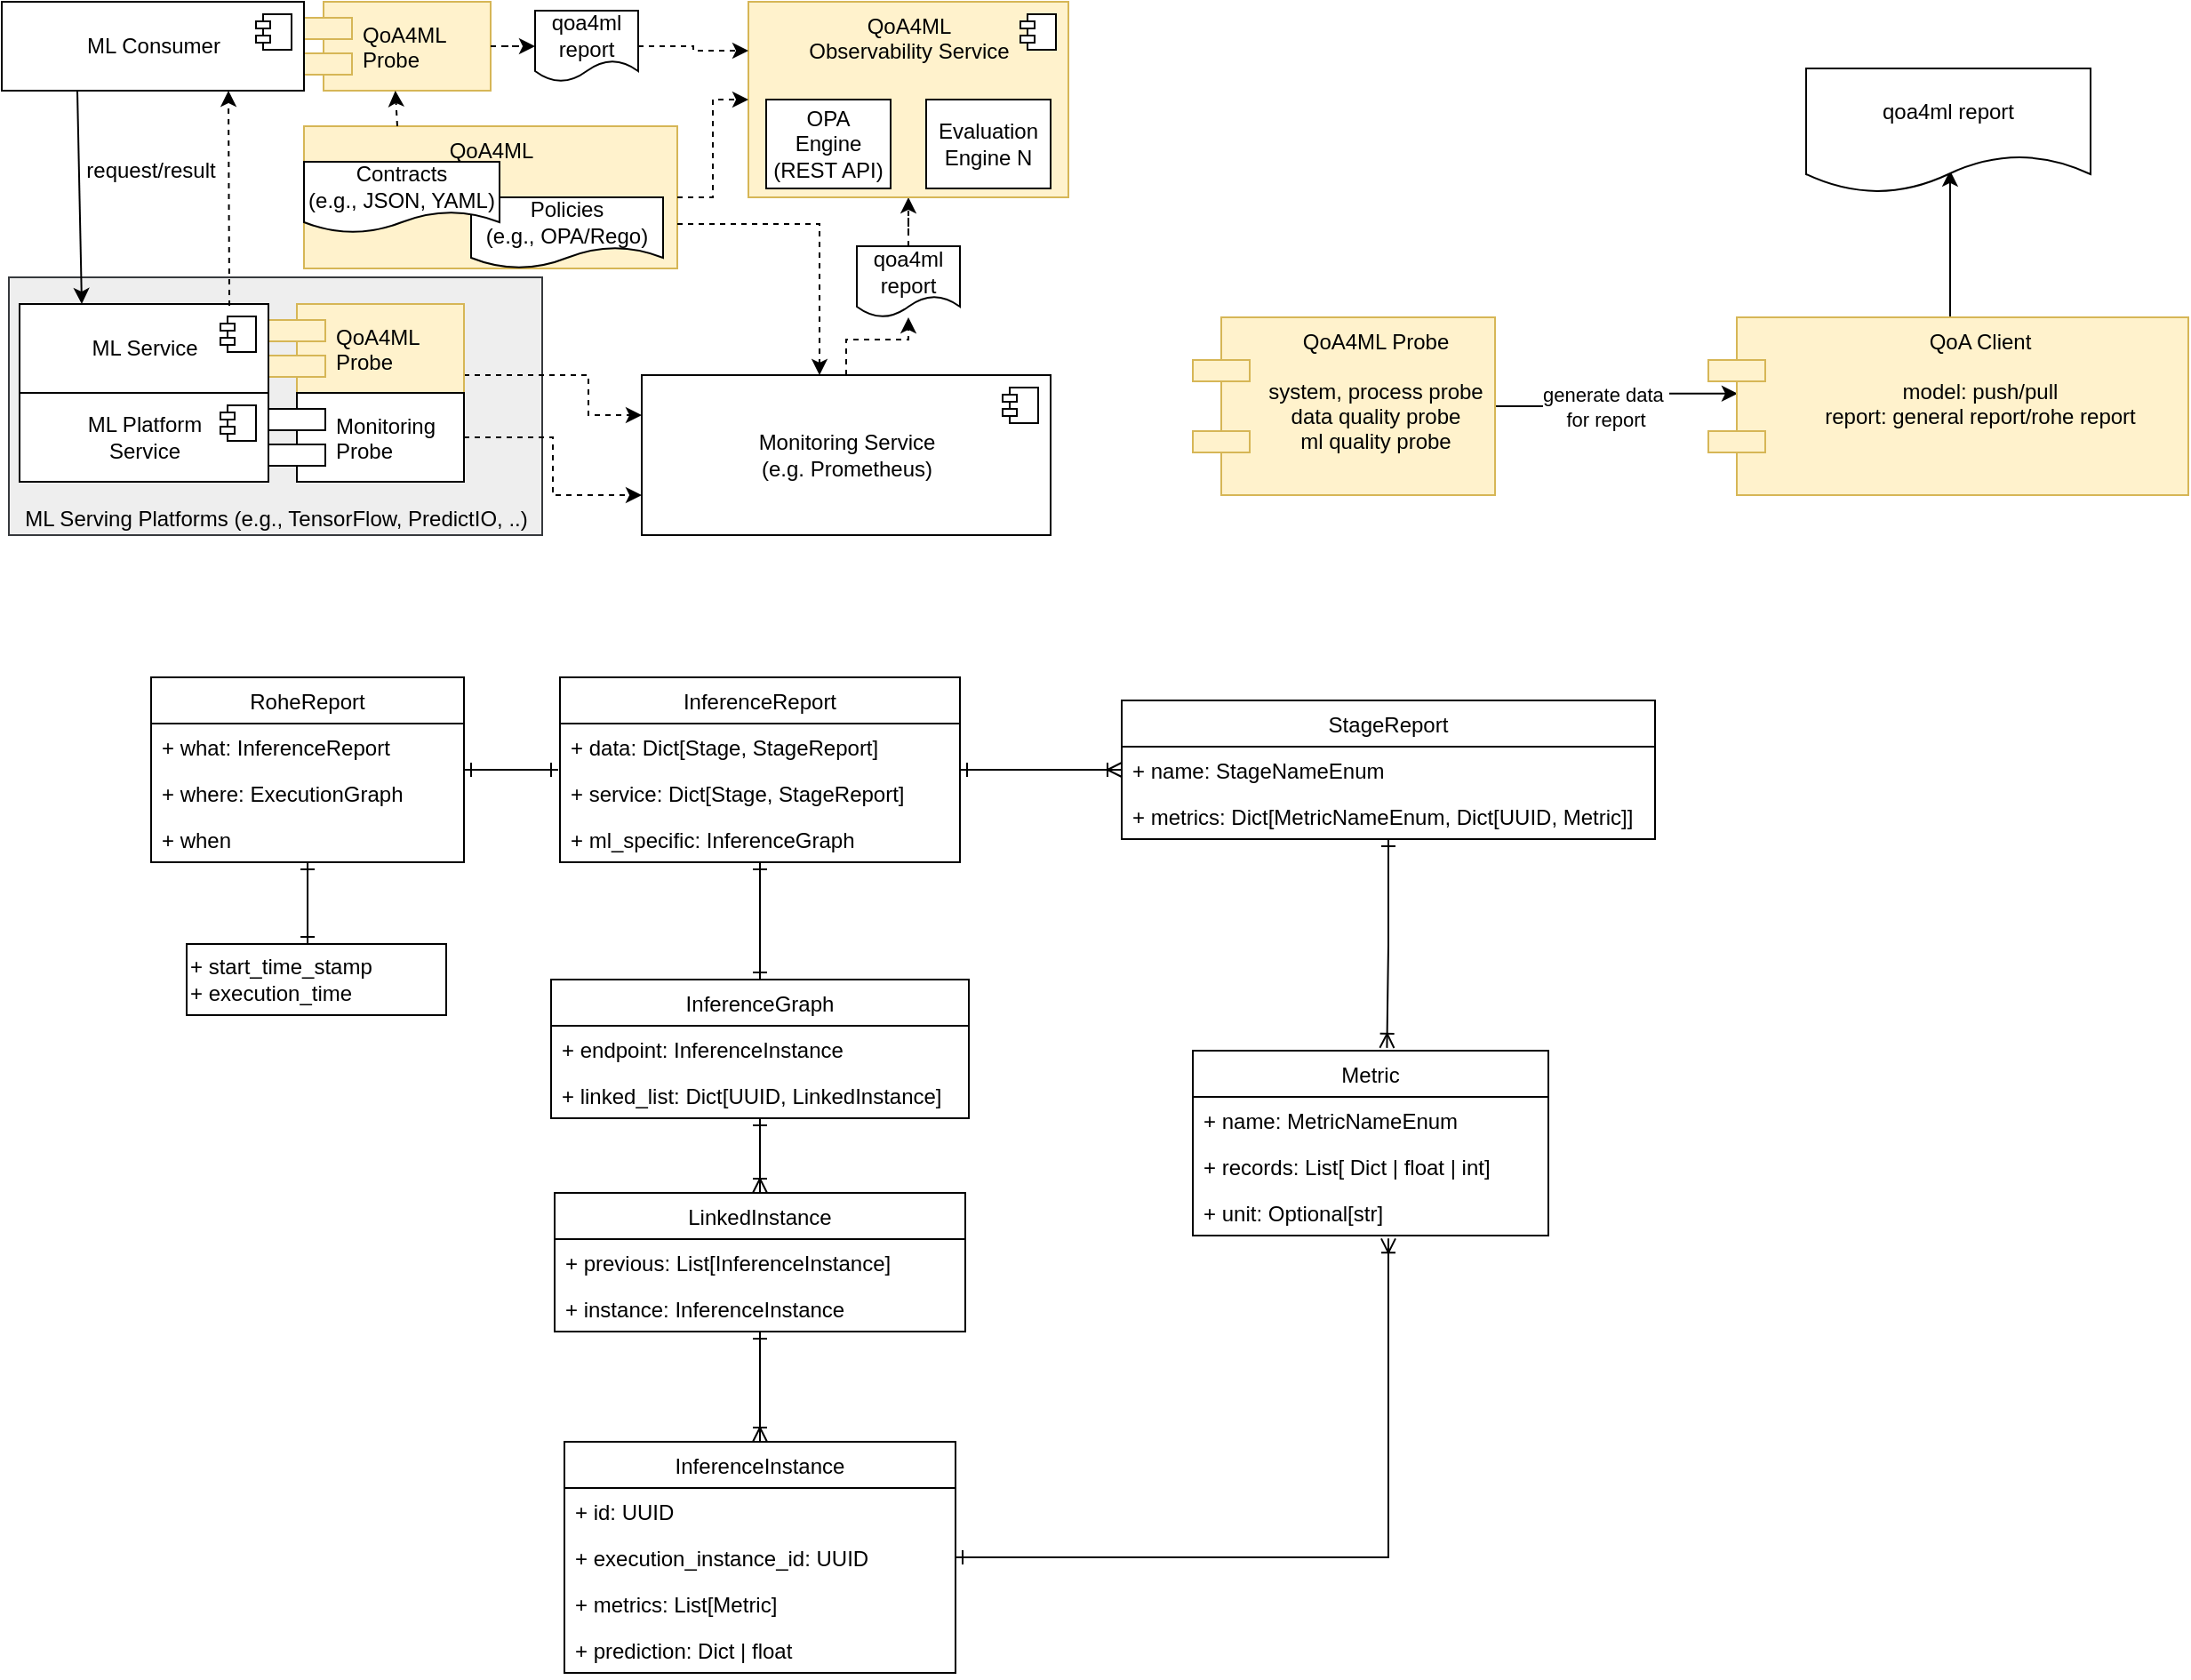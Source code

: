 <mxfile version="20.8.16" type="device"><diagram id="PRu7tKwBkt20-HZmovBO" name="overview"><mxGraphModel dx="2058" dy="1219" grid="1" gridSize="10" guides="1" tooltips="1" connect="1" arrows="1" fold="1" page="0" pageScale="1" pageWidth="850" pageHeight="1100" math="0" shadow="0"><root><mxCell id="0"/><mxCell id="1" parent="0"/><mxCell id="qkF7ThPgipbas69f0lUz-13" value="QoA4ML" style="html=1;fillColor=#fff2cc;strokeColor=#d6b656;labelPosition=center;verticalLabelPosition=middle;align=center;verticalAlign=top;" parent="1" vertex="1"><mxGeometry x="210" y="80" width="210" height="80" as="geometry"/></mxCell><mxCell id="R0m4ui9B9vOloKuUOJyF-7" value="&lt;span style=&quot;text-align: left&quot;&gt;ML Serving Platforms (e.g., TensorFlow, PredictIO, ..)&lt;/span&gt;" style="html=1;labelPosition=center;verticalLabelPosition=middle;align=center;verticalAlign=bottom;fillColor=#eeeeee;strokeColor=#36393d;" parent="1" vertex="1"><mxGeometry x="44" y="165" width="300" height="145" as="geometry"/></mxCell><mxCell id="qkF7ThPgipbas69f0lUz-9" style="edgeStyle=orthogonalEdgeStyle;rounded=0;orthogonalLoop=1;jettySize=auto;html=1;entryX=0;entryY=0.25;entryDx=0;entryDy=0;dashed=1;" parent="1" source="qkF7ThPgipbas69f0lUz-2" target="qkF7ThPgipbas69f0lUz-4" edge="1"><mxGeometry relative="1" as="geometry"><Array as="points"><mxPoint x="370" y="220"/><mxPoint x="370" y="243"/></Array></mxGeometry></mxCell><mxCell id="qkF7ThPgipbas69f0lUz-2" value="QoA4ML &#10;Probe" style="shape=component;align=left;spacingLeft=36;fillColor=#fff2cc;strokeColor=#d6b656;" parent="1" vertex="1"><mxGeometry x="190" y="180" width="110" height="50" as="geometry"/></mxCell><mxCell id="qkF7ThPgipbas69f0lUz-7" style="edgeStyle=orthogonalEdgeStyle;rounded=0;orthogonalLoop=1;jettySize=auto;html=1;dashed=1;" parent="1" source="qkF7ThPgipbas69f0lUz-13" target="qkF7ThPgipbas69f0lUz-4" edge="1"><mxGeometry relative="1" as="geometry"><Array as="points"><mxPoint x="500" y="135"/></Array></mxGeometry></mxCell><mxCell id="qkF7ThPgipbas69f0lUz-3" value="QoA4ML &#10;Probe" style="shape=component;align=left;spacingLeft=36;fillColor=#fff2cc;strokeColor=#d6b656;" parent="1" vertex="1"><mxGeometry x="205" y="10" width="110" height="50" as="geometry"/></mxCell><mxCell id="qkF7ThPgipbas69f0lUz-12" style="edgeStyle=orthogonalEdgeStyle;rounded=0;orthogonalLoop=1;jettySize=auto;html=1;dashed=1;" parent="1" source="R0m4ui9B9vOloKuUOJyF-12" target="qkF7ThPgipbas69f0lUz-10" edge="1"><mxGeometry relative="1" as="geometry"/></mxCell><mxCell id="qkF7ThPgipbas69f0lUz-4" value="Monitoring Service&lt;br&gt;(e.g. Prometheus)" style="html=1;" parent="1" vertex="1"><mxGeometry x="400" y="220" width="230" height="90" as="geometry"/></mxCell><mxCell id="qkF7ThPgipbas69f0lUz-5" value="" style="shape=component;jettyWidth=8;jettyHeight=4;" parent="qkF7ThPgipbas69f0lUz-4" vertex="1"><mxGeometry x="1" width="20" height="20" relative="1" as="geometry"><mxPoint x="-27" y="7" as="offset"/></mxGeometry></mxCell><mxCell id="qkF7ThPgipbas69f0lUz-8" style="edgeStyle=orthogonalEdgeStyle;rounded=0;orthogonalLoop=1;jettySize=auto;html=1;entryX=0;entryY=0.75;entryDx=0;entryDy=0;dashed=1;" parent="1" source="qkF7ThPgipbas69f0lUz-6" target="qkF7ThPgipbas69f0lUz-4" edge="1"><mxGeometry relative="1" as="geometry"/></mxCell><mxCell id="qkF7ThPgipbas69f0lUz-6" value="Monitoring &#10;Probe" style="shape=component;align=left;spacingLeft=36;" parent="1" vertex="1"><mxGeometry x="190" y="230" width="110" height="50" as="geometry"/></mxCell><mxCell id="qkF7ThPgipbas69f0lUz-10" value="QoA4ML &lt;br&gt;Observability Service" style="html=1;fillColor=#fff2cc;strokeColor=#d6b656;verticalAlign=top;" parent="1" vertex="1"><mxGeometry x="460" y="10" width="180" height="110" as="geometry"/></mxCell><mxCell id="qkF7ThPgipbas69f0lUz-11" value="" style="shape=component;jettyWidth=8;jettyHeight=4;" parent="qkF7ThPgipbas69f0lUz-10" vertex="1"><mxGeometry x="1" width="20" height="20" relative="1" as="geometry"><mxPoint x="-27" y="7" as="offset"/></mxGeometry></mxCell><mxCell id="KwbDHJwVT0OUUdgvXB9h-4" value="OPA &lt;br&gt;Engine (REST API)" style="rounded=0;whiteSpace=wrap;html=1;" parent="qkF7ThPgipbas69f0lUz-10" vertex="1"><mxGeometry x="10" y="55" width="70" height="50" as="geometry"/></mxCell><mxCell id="KwbDHJwVT0OUUdgvXB9h-2" value="Evaluation Engine N" style="rounded=0;whiteSpace=wrap;html=1;" parent="qkF7ThPgipbas69f0lUz-10" vertex="1"><mxGeometry x="100" y="55" width="70" height="50" as="geometry"/></mxCell><mxCell id="qkF7ThPgipbas69f0lUz-14" style="edgeStyle=orthogonalEdgeStyle;rounded=0;orthogonalLoop=1;jettySize=auto;html=1;dashed=1;" parent="1" source="qkF7ThPgipbas69f0lUz-13" target="qkF7ThPgipbas69f0lUz-10" edge="1"><mxGeometry relative="1" as="geometry"/></mxCell><mxCell id="qkF7ThPgipbas69f0lUz-15" value="ML Service" style="html=1;" parent="1" vertex="1"><mxGeometry x="50" y="180" width="140" height="50" as="geometry"/></mxCell><mxCell id="qkF7ThPgipbas69f0lUz-16" value="" style="shape=component;jettyWidth=8;jettyHeight=4;" parent="qkF7ThPgipbas69f0lUz-15" vertex="1"><mxGeometry x="1" width="20" height="20" relative="1" as="geometry"><mxPoint x="-27" y="7" as="offset"/></mxGeometry></mxCell><mxCell id="KwbDHJwVT0OUUdgvXB9h-3" value="Policies&lt;br&gt;(e.g., OPA/Rego)" style="shape=document;whiteSpace=wrap;html=1;boundedLbl=1;" parent="1" vertex="1"><mxGeometry x="304" y="120" width="108" height="40" as="geometry"/></mxCell><mxCell id="R0m4ui9B9vOloKuUOJyF-5" style="rounded=0;orthogonalLoop=1;jettySize=auto;html=1;exitX=0.25;exitY=1;exitDx=0;exitDy=0;entryX=0.25;entryY=0;entryDx=0;entryDy=0;" parent="1" source="R0m4ui9B9vOloKuUOJyF-1" target="qkF7ThPgipbas69f0lUz-15" edge="1"><mxGeometry relative="1" as="geometry"/></mxCell><mxCell id="R0m4ui9B9vOloKuUOJyF-1" value="ML Consumer" style="html=1;" parent="1" vertex="1"><mxGeometry x="40" y="10" width="170" height="50" as="geometry"/></mxCell><mxCell id="R0m4ui9B9vOloKuUOJyF-2" value="" style="shape=component;jettyWidth=8;jettyHeight=4;" parent="R0m4ui9B9vOloKuUOJyF-1" vertex="1"><mxGeometry x="1" width="20" height="20" relative="1" as="geometry"><mxPoint x="-27" y="7" as="offset"/></mxGeometry></mxCell><mxCell id="R0m4ui9B9vOloKuUOJyF-3" value="ML Platform&lt;br&gt;Service" style="html=1;" parent="1" vertex="1"><mxGeometry x="50" y="230" width="140" height="50" as="geometry"/></mxCell><mxCell id="R0m4ui9B9vOloKuUOJyF-4" value="" style="shape=component;jettyWidth=8;jettyHeight=4;" parent="R0m4ui9B9vOloKuUOJyF-3" vertex="1"><mxGeometry x="1" width="20" height="20" relative="1" as="geometry"><mxPoint x="-27" y="7" as="offset"/></mxGeometry></mxCell><mxCell id="R0m4ui9B9vOloKuUOJyF-6" value="" style="endArrow=classic;html=1;exitX=0.843;exitY=0.02;exitDx=0;exitDy=0;dashed=1;entryX=0.75;entryY=1;entryDx=0;entryDy=0;exitPerimeter=0;" parent="1" source="qkF7ThPgipbas69f0lUz-15" target="R0m4ui9B9vOloKuUOJyF-1" edge="1"><mxGeometry width="50" height="50" relative="1" as="geometry"><mxPoint x="190" y="470" as="sourcePoint"/><mxPoint x="240" y="420" as="targetPoint"/></mxGeometry></mxCell><mxCell id="R0m4ui9B9vOloKuUOJyF-8" value="request/result" style="text;html=1;strokeColor=none;fillColor=none;align=center;verticalAlign=middle;whiteSpace=wrap;rounded=0;" parent="1" vertex="1"><mxGeometry x="104" y="95" width="40" height="20" as="geometry"/></mxCell><mxCell id="R0m4ui9B9vOloKuUOJyF-9" style="edgeStyle=orthogonalEdgeStyle;rounded=0;orthogonalLoop=1;jettySize=auto;html=1;dashed=1;exitX=1;exitY=0.5;exitDx=0;exitDy=0;entryX=0;entryY=0.25;entryDx=0;entryDy=0;" parent="1" source="KwbDHJwVT0OUUdgvXB9h-5" target="qkF7ThPgipbas69f0lUz-10" edge="1"><mxGeometry relative="1" as="geometry"><mxPoint x="249" y="60" as="sourcePoint"/><mxPoint x="450" y="220" as="targetPoint"/><Array as="points"/></mxGeometry></mxCell><mxCell id="KwbDHJwVT0OUUdgvXB9h-5" value="qoa4ml report" style="shape=document;whiteSpace=wrap;html=1;boundedLbl=1;" parent="1" vertex="1"><mxGeometry x="340" y="15" width="58" height="40" as="geometry"/></mxCell><mxCell id="R0m4ui9B9vOloKuUOJyF-10" style="edgeStyle=orthogonalEdgeStyle;rounded=0;orthogonalLoop=1;jettySize=auto;html=1;dashed=1;exitX=1;exitY=0.5;exitDx=0;exitDy=0;" parent="1" source="qkF7ThPgipbas69f0lUz-3" target="KwbDHJwVT0OUUdgvXB9h-5" edge="1"><mxGeometry relative="1" as="geometry"><mxPoint x="304" y="35" as="sourcePoint"/><mxPoint x="450" y="220" as="targetPoint"/><Array as="points"/></mxGeometry></mxCell><mxCell id="R0m4ui9B9vOloKuUOJyF-11" style="rounded=0;orthogonalLoop=1;jettySize=auto;html=1;dashed=1;exitX=0.25;exitY=0;exitDx=0;exitDy=0;" parent="1" source="qkF7ThPgipbas69f0lUz-13" target="qkF7ThPgipbas69f0lUz-3" edge="1"><mxGeometry relative="1" as="geometry"><mxPoint x="430" y="125" as="sourcePoint"/><mxPoint x="470" y="75" as="targetPoint"/></mxGeometry></mxCell><mxCell id="KwbDHJwVT0OUUdgvXB9h-1" value="Contracts&lt;br&gt;(e.g., JSON, YAML)" style="shape=document;whiteSpace=wrap;html=1;boundedLbl=1;" parent="1" vertex="1"><mxGeometry x="210" y="100" width="110" height="40" as="geometry"/></mxCell><mxCell id="R0m4ui9B9vOloKuUOJyF-12" value="qoa4ml report" style="shape=document;whiteSpace=wrap;html=1;boundedLbl=1;" parent="1" vertex="1"><mxGeometry x="521" y="147.5" width="58" height="40" as="geometry"/></mxCell><mxCell id="R0m4ui9B9vOloKuUOJyF-13" style="edgeStyle=orthogonalEdgeStyle;rounded=0;orthogonalLoop=1;jettySize=auto;html=1;dashed=1;" parent="1" source="qkF7ThPgipbas69f0lUz-4" target="R0m4ui9B9vOloKuUOJyF-12" edge="1"><mxGeometry relative="1" as="geometry"><mxPoint x="515" y="220" as="sourcePoint"/><mxPoint x="550" y="120" as="targetPoint"/></mxGeometry></mxCell><mxCell id="iKkV2XQGqfNoTSbrjuNS-26" style="edgeStyle=orthogonalEdgeStyle;rounded=0;orthogonalLoop=1;jettySize=auto;html=1;entryX=-0.006;entryY=0.974;entryDx=0;entryDy=0;entryPerimeter=0;endArrow=ERone;endFill=0;startArrow=ERone;startFill=0;" parent="1" source="iKkV2XQGqfNoTSbrjuNS-14" target="iKkV2XQGqfNoTSbrjuNS-19" edge="1"><mxGeometry relative="1" as="geometry"><mxPoint x="350" y="442.0" as="targetPoint"/><Array as="points"><mxPoint x="353" y="442"/><mxPoint x="404" y="441"/></Array></mxGeometry></mxCell><mxCell id="iKkV2XQGqfNoTSbrjuNS-28" style="edgeStyle=orthogonalEdgeStyle;rounded=0;orthogonalLoop=1;jettySize=auto;html=1;entryX=0.466;entryY=0;entryDx=0;entryDy=0;entryPerimeter=0;endArrow=ERone;endFill=0;startArrow=ERone;startFill=0;" parent="1" source="iKkV2XQGqfNoTSbrjuNS-14" target="iKkV2XQGqfNoTSbrjuNS-27" edge="1"><mxGeometry relative="1" as="geometry"/></mxCell><mxCell id="iKkV2XQGqfNoTSbrjuNS-14" value="RoheReport" style="swimlane;fontStyle=0;childLayout=stackLayout;horizontal=1;startSize=26;fillColor=none;horizontalStack=0;resizeParent=1;resizeParentMax=0;resizeLast=0;collapsible=1;marginBottom=0;" parent="1" vertex="1"><mxGeometry x="124" y="390" width="176" height="104" as="geometry"/></mxCell><mxCell id="iKkV2XQGqfNoTSbrjuNS-15" value="+ what: InferenceReport   " style="text;strokeColor=none;fillColor=none;align=left;verticalAlign=top;spacingLeft=4;spacingRight=4;overflow=hidden;rotatable=0;points=[[0,0.5],[1,0.5]];portConstraint=eastwest;" parent="iKkV2XQGqfNoTSbrjuNS-14" vertex="1"><mxGeometry y="26" width="176" height="26" as="geometry"/></mxCell><mxCell id="iKkV2XQGqfNoTSbrjuNS-16" value="+ where: ExecutionGraph" style="text;strokeColor=none;fillColor=none;align=left;verticalAlign=top;spacingLeft=4;spacingRight=4;overflow=hidden;rotatable=0;points=[[0,0.5],[1,0.5]];portConstraint=eastwest;" parent="iKkV2XQGqfNoTSbrjuNS-14" vertex="1"><mxGeometry y="52" width="176" height="26" as="geometry"/></mxCell><mxCell id="iKkV2XQGqfNoTSbrjuNS-17" value="+ when" style="text;strokeColor=none;fillColor=none;align=left;verticalAlign=top;spacingLeft=4;spacingRight=4;overflow=hidden;rotatable=0;points=[[0,0.5],[1,0.5]];portConstraint=eastwest;" parent="iKkV2XQGqfNoTSbrjuNS-14" vertex="1"><mxGeometry y="78" width="176" height="26" as="geometry"/></mxCell><mxCell id="iKkV2XQGqfNoTSbrjuNS-29" style="edgeStyle=orthogonalEdgeStyle;rounded=0;orthogonalLoop=1;jettySize=auto;html=1;entryX=0.5;entryY=0;entryDx=0;entryDy=0;startArrow=ERone;startFill=0;endArrow=ERone;endFill=0;" parent="1" source="iKkV2XQGqfNoTSbrjuNS-18" target="iKkV2XQGqfNoTSbrjuNS-22" edge="1"><mxGeometry relative="1" as="geometry"/></mxCell><mxCell id="iKkV2XQGqfNoTSbrjuNS-49" style="edgeStyle=orthogonalEdgeStyle;rounded=0;orthogonalLoop=1;jettySize=auto;html=1;entryX=0;entryY=0.5;entryDx=0;entryDy=0;startArrow=ERone;startFill=0;endArrow=ERoneToMany;endFill=0;" parent="1" source="iKkV2XQGqfNoTSbrjuNS-18" target="iKkV2XQGqfNoTSbrjuNS-45" edge="1"><mxGeometry relative="1" as="geometry"/></mxCell><mxCell id="iKkV2XQGqfNoTSbrjuNS-18" value="InferenceReport" style="swimlane;fontStyle=0;childLayout=stackLayout;horizontal=1;startSize=26;fillColor=none;horizontalStack=0;resizeParent=1;resizeParentMax=0;resizeLast=0;collapsible=1;marginBottom=0;" parent="1" vertex="1"><mxGeometry x="354" y="390" width="225" height="104" as="geometry"/></mxCell><mxCell id="iKkV2XQGqfNoTSbrjuNS-19" value="+ data: Dict[Stage, StageReport]    " style="text;strokeColor=none;fillColor=none;align=left;verticalAlign=top;spacingLeft=4;spacingRight=4;overflow=hidden;rotatable=0;points=[[0,0.5],[1,0.5]];portConstraint=eastwest;" parent="iKkV2XQGqfNoTSbrjuNS-18" vertex="1"><mxGeometry y="26" width="225" height="26" as="geometry"/></mxCell><mxCell id="iKkV2XQGqfNoTSbrjuNS-20" value="+ service: Dict[Stage, StageReport]" style="text;strokeColor=none;fillColor=none;align=left;verticalAlign=top;spacingLeft=4;spacingRight=4;overflow=hidden;rotatable=0;points=[[0,0.5],[1,0.5]];portConstraint=eastwest;" parent="iKkV2XQGqfNoTSbrjuNS-18" vertex="1"><mxGeometry y="52" width="225" height="26" as="geometry"/></mxCell><mxCell id="iKkV2XQGqfNoTSbrjuNS-21" value="+ ml_specific: InferenceGraph" style="text;strokeColor=none;fillColor=none;align=left;verticalAlign=top;spacingLeft=4;spacingRight=4;overflow=hidden;rotatable=0;points=[[0,0.5],[1,0.5]];portConstraint=eastwest;" parent="iKkV2XQGqfNoTSbrjuNS-18" vertex="1"><mxGeometry y="78" width="225" height="26" as="geometry"/></mxCell><mxCell id="iKkV2XQGqfNoTSbrjuNS-37" style="edgeStyle=orthogonalEdgeStyle;rounded=0;orthogonalLoop=1;jettySize=auto;html=1;entryX=0.5;entryY=0;entryDx=0;entryDy=0;startArrow=ERone;startFill=0;endArrow=ERoneToMany;endFill=0;" parent="1" source="iKkV2XQGqfNoTSbrjuNS-22" target="iKkV2XQGqfNoTSbrjuNS-33" edge="1"><mxGeometry relative="1" as="geometry"/></mxCell><mxCell id="iKkV2XQGqfNoTSbrjuNS-22" value="InferenceGraph" style="swimlane;fontStyle=0;childLayout=stackLayout;horizontal=1;startSize=26;fillColor=none;horizontalStack=0;resizeParent=1;resizeParentMax=0;resizeLast=0;collapsible=1;marginBottom=0;" parent="1" vertex="1"><mxGeometry x="349" y="560" width="235" height="78" as="geometry"/></mxCell><mxCell id="iKkV2XQGqfNoTSbrjuNS-23" value="+ endpoint: InferenceInstance    " style="text;strokeColor=none;fillColor=none;align=left;verticalAlign=top;spacingLeft=4;spacingRight=4;overflow=hidden;rotatable=0;points=[[0,0.5],[1,0.5]];portConstraint=eastwest;" parent="iKkV2XQGqfNoTSbrjuNS-22" vertex="1"><mxGeometry y="26" width="235" height="26" as="geometry"/></mxCell><mxCell id="iKkV2XQGqfNoTSbrjuNS-25" value="+ linked_list: Dict[UUID, LinkedInstance]" style="text;strokeColor=none;fillColor=none;align=left;verticalAlign=top;spacingLeft=4;spacingRight=4;overflow=hidden;rotatable=0;points=[[0,0.5],[1,0.5]];portConstraint=eastwest;" parent="iKkV2XQGqfNoTSbrjuNS-22" vertex="1"><mxGeometry y="52" width="235" height="26" as="geometry"/></mxCell><mxCell id="iKkV2XQGqfNoTSbrjuNS-27" value="&lt;div style=&quot;&quot;&gt;&lt;span style=&quot;background-color: initial;&quot;&gt;+ start_time_stamp&lt;/span&gt;&lt;/div&gt;&lt;div style=&quot;&quot;&gt;&lt;span style=&quot;background-color: initial;&quot;&gt;+ execution_time&lt;/span&gt;&lt;/div&gt;" style="html=1;align=left;" parent="1" vertex="1"><mxGeometry x="144" y="540" width="146" height="40" as="geometry"/></mxCell><mxCell id="iKkV2XQGqfNoTSbrjuNS-43" style="edgeStyle=orthogonalEdgeStyle;rounded=0;orthogonalLoop=1;jettySize=auto;html=1;entryX=0.5;entryY=0;entryDx=0;entryDy=0;startArrow=ERone;startFill=0;endArrow=ERoneToMany;endFill=0;" parent="1" source="iKkV2XQGqfNoTSbrjuNS-33" target="iKkV2XQGqfNoTSbrjuNS-38" edge="1"><mxGeometry relative="1" as="geometry"/></mxCell><mxCell id="iKkV2XQGqfNoTSbrjuNS-33" value="LinkedInstance" style="swimlane;fontStyle=0;childLayout=stackLayout;horizontal=1;startSize=26;fillColor=none;horizontalStack=0;resizeParent=1;resizeParentMax=0;resizeLast=0;collapsible=1;marginBottom=0;" parent="1" vertex="1"><mxGeometry x="351" y="680" width="231" height="78" as="geometry"/></mxCell><mxCell id="iKkV2XQGqfNoTSbrjuNS-34" value="+ previous: List[InferenceInstance]" style="text;strokeColor=none;fillColor=none;align=left;verticalAlign=top;spacingLeft=4;spacingRight=4;overflow=hidden;rotatable=0;points=[[0,0.5],[1,0.5]];portConstraint=eastwest;" parent="iKkV2XQGqfNoTSbrjuNS-33" vertex="1"><mxGeometry y="26" width="231" height="26" as="geometry"/></mxCell><mxCell id="iKkV2XQGqfNoTSbrjuNS-35" value="+ instance: InferenceInstance" style="text;strokeColor=none;fillColor=none;align=left;verticalAlign=top;spacingLeft=4;spacingRight=4;overflow=hidden;rotatable=0;points=[[0,0.5],[1,0.5]];portConstraint=eastwest;" parent="iKkV2XQGqfNoTSbrjuNS-33" vertex="1"><mxGeometry y="52" width="231" height="26" as="geometry"/></mxCell><mxCell id="iKkV2XQGqfNoTSbrjuNS-38" value="InferenceInstance" style="swimlane;fontStyle=0;childLayout=stackLayout;horizontal=1;startSize=26;fillColor=none;horizontalStack=0;resizeParent=1;resizeParentMax=0;resizeLast=0;collapsible=1;marginBottom=0;" parent="1" vertex="1"><mxGeometry x="356.5" y="820" width="220" height="130" as="geometry"/></mxCell><mxCell id="iKkV2XQGqfNoTSbrjuNS-39" value="+ id: UUID    " style="text;strokeColor=none;fillColor=none;align=left;verticalAlign=top;spacingLeft=4;spacingRight=4;overflow=hidden;rotatable=0;points=[[0,0.5],[1,0.5]];portConstraint=eastwest;" parent="iKkV2XQGqfNoTSbrjuNS-38" vertex="1"><mxGeometry y="26" width="220" height="26" as="geometry"/></mxCell><mxCell id="iKkV2XQGqfNoTSbrjuNS-40" value="+ execution_instance_id: UUID" style="text;strokeColor=none;fillColor=none;align=left;verticalAlign=top;spacingLeft=4;spacingRight=4;overflow=hidden;rotatable=0;points=[[0,0.5],[1,0.5]];portConstraint=eastwest;" parent="iKkV2XQGqfNoTSbrjuNS-38" vertex="1"><mxGeometry y="52" width="220" height="26" as="geometry"/></mxCell><mxCell id="iKkV2XQGqfNoTSbrjuNS-41" value="+ metrics: List[Metric]" style="text;strokeColor=none;fillColor=none;align=left;verticalAlign=top;spacingLeft=4;spacingRight=4;overflow=hidden;rotatable=0;points=[[0,0.5],[1,0.5]];portConstraint=eastwest;" parent="iKkV2XQGqfNoTSbrjuNS-38" vertex="1"><mxGeometry y="78" width="220" height="26" as="geometry"/></mxCell><mxCell id="iKkV2XQGqfNoTSbrjuNS-42" value="+ prediction: Dict | float" style="text;strokeColor=none;fillColor=none;align=left;verticalAlign=top;spacingLeft=4;spacingRight=4;overflow=hidden;rotatable=0;points=[[0,0.5],[1,0.5]];portConstraint=eastwest;" parent="iKkV2XQGqfNoTSbrjuNS-38" vertex="1"><mxGeometry y="104" width="220" height="26" as="geometry"/></mxCell><mxCell id="iKkV2XQGqfNoTSbrjuNS-59" style="edgeStyle=orthogonalEdgeStyle;rounded=0;orthogonalLoop=1;jettySize=auto;html=1;entryX=0.546;entryY=-0.015;entryDx=0;entryDy=0;entryPerimeter=0;startArrow=ERone;startFill=0;endArrow=ERoneToMany;endFill=0;" parent="1" source="iKkV2XQGqfNoTSbrjuNS-44" target="iKkV2XQGqfNoTSbrjuNS-54" edge="1"><mxGeometry relative="1" as="geometry"/></mxCell><mxCell id="iKkV2XQGqfNoTSbrjuNS-44" value="StageReport" style="swimlane;fontStyle=0;childLayout=stackLayout;horizontal=1;startSize=26;fillColor=none;horizontalStack=0;resizeParent=1;resizeParentMax=0;resizeLast=0;collapsible=1;marginBottom=0;" parent="1" vertex="1"><mxGeometry x="670" y="403" width="300" height="78" as="geometry"/></mxCell><mxCell id="iKkV2XQGqfNoTSbrjuNS-45" value="+ name: StageNameEnum" style="text;strokeColor=none;fillColor=none;align=left;verticalAlign=top;spacingLeft=4;spacingRight=4;overflow=hidden;rotatable=0;points=[[0,0.5],[1,0.5]];portConstraint=eastwest;" parent="iKkV2XQGqfNoTSbrjuNS-44" vertex="1"><mxGeometry y="26" width="300" height="26" as="geometry"/></mxCell><mxCell id="iKkV2XQGqfNoTSbrjuNS-46" value="+ metrics: Dict[MetricNameEnum, Dict[UUID, Metric]]" style="text;strokeColor=none;fillColor=none;align=left;verticalAlign=top;spacingLeft=4;spacingRight=4;overflow=hidden;rotatable=0;points=[[0,0.5],[1,0.5]];portConstraint=eastwest;" parent="iKkV2XQGqfNoTSbrjuNS-44" vertex="1"><mxGeometry y="52" width="300" height="26" as="geometry"/></mxCell><mxCell id="iKkV2XQGqfNoTSbrjuNS-54" value="Metric" style="swimlane;fontStyle=0;childLayout=stackLayout;horizontal=1;startSize=26;fillColor=none;horizontalStack=0;resizeParent=1;resizeParentMax=0;resizeLast=0;collapsible=1;marginBottom=0;" parent="1" vertex="1"><mxGeometry x="710" y="600" width="200" height="104" as="geometry"/></mxCell><mxCell id="iKkV2XQGqfNoTSbrjuNS-55" value="+ name: MetricNameEnum" style="text;strokeColor=none;fillColor=none;align=left;verticalAlign=top;spacingLeft=4;spacingRight=4;overflow=hidden;rotatable=0;points=[[0,0.5],[1,0.5]];portConstraint=eastwest;" parent="iKkV2XQGqfNoTSbrjuNS-54" vertex="1"><mxGeometry y="26" width="200" height="26" as="geometry"/></mxCell><mxCell id="iKkV2XQGqfNoTSbrjuNS-56" value="+ records: List[ Dict | float | int]" style="text;strokeColor=none;fillColor=none;align=left;verticalAlign=top;spacingLeft=4;spacingRight=4;overflow=hidden;rotatable=0;points=[[0,0.5],[1,0.5]];portConstraint=eastwest;" parent="iKkV2XQGqfNoTSbrjuNS-54" vertex="1"><mxGeometry y="52" width="200" height="26" as="geometry"/></mxCell><mxCell id="iKkV2XQGqfNoTSbrjuNS-57" value="+ unit: Optional[str]" style="text;strokeColor=none;fillColor=none;align=left;verticalAlign=top;spacingLeft=4;spacingRight=4;overflow=hidden;rotatable=0;points=[[0,0.5],[1,0.5]];portConstraint=eastwest;" parent="iKkV2XQGqfNoTSbrjuNS-54" vertex="1"><mxGeometry y="78" width="200" height="26" as="geometry"/></mxCell><mxCell id="iKkV2XQGqfNoTSbrjuNS-60" style="edgeStyle=orthogonalEdgeStyle;rounded=0;orthogonalLoop=1;jettySize=auto;html=1;entryX=0.55;entryY=1.064;entryDx=0;entryDy=0;entryPerimeter=0;startArrow=ERone;startFill=0;endArrow=ERoneToMany;endFill=0;" parent="1" source="iKkV2XQGqfNoTSbrjuNS-40" target="iKkV2XQGqfNoTSbrjuNS-57" edge="1"><mxGeometry relative="1" as="geometry"><Array as="points"><mxPoint x="820" y="885"/></Array></mxGeometry></mxCell><mxCell id="SiY-sAGeKCVCFxNXhWul-5" style="edgeStyle=orthogonalEdgeStyle;rounded=0;orthogonalLoop=1;jettySize=auto;html=1;entryX=0.061;entryY=0.429;entryDx=0;entryDy=0;entryPerimeter=0;" edge="1" parent="1" source="SiY-sAGeKCVCFxNXhWul-3" target="SiY-sAGeKCVCFxNXhWul-4"><mxGeometry relative="1" as="geometry"/></mxCell><mxCell id="SiY-sAGeKCVCFxNXhWul-6" value="generate data&amp;nbsp;&lt;br&gt;for report" style="edgeLabel;html=1;align=center;verticalAlign=middle;resizable=0;points=[];" vertex="1" connectable="0" parent="SiY-sAGeKCVCFxNXhWul-5"><mxGeometry x="-0.038" y="2" relative="1" as="geometry"><mxPoint y="9" as="offset"/></mxGeometry></mxCell><mxCell id="SiY-sAGeKCVCFxNXhWul-3" value="QoA4ML Probe&#10;&#10;system, process probe&#10;data quality probe&#10;ml quality probe" style="shape=component;align=center;spacingLeft=36;fillColor=#fff2cc;strokeColor=#d6b656;verticalAlign=top;" vertex="1" parent="1"><mxGeometry x="710" y="187.5" width="170" height="100" as="geometry"/></mxCell><mxCell id="SiY-sAGeKCVCFxNXhWul-9" style="edgeStyle=orthogonalEdgeStyle;rounded=0;orthogonalLoop=1;jettySize=auto;html=1;entryX=0.506;entryY=0.82;entryDx=0;entryDy=0;entryPerimeter=0;" edge="1" parent="1" source="SiY-sAGeKCVCFxNXhWul-4" target="SiY-sAGeKCVCFxNXhWul-7"><mxGeometry relative="1" as="geometry"><Array as="points"><mxPoint x="1136" y="167.5"/><mxPoint x="1136" y="167.5"/></Array></mxGeometry></mxCell><mxCell id="SiY-sAGeKCVCFxNXhWul-4" value="QoA Client&#10;&#10;model: push/pull&#10;report: general report/rohe report" style="shape=component;align=center;spacingLeft=36;fillColor=#fff2cc;strokeColor=#d6b656;verticalAlign=top;" vertex="1" parent="1"><mxGeometry x="1000" y="187.5" width="270" height="100" as="geometry"/></mxCell><mxCell id="SiY-sAGeKCVCFxNXhWul-7" value="qoa4ml report" style="shape=document;whiteSpace=wrap;html=1;boundedLbl=1;" vertex="1" parent="1"><mxGeometry x="1055" y="47.5" width="160" height="70" as="geometry"/></mxCell></root></mxGraphModel></diagram></mxfile>